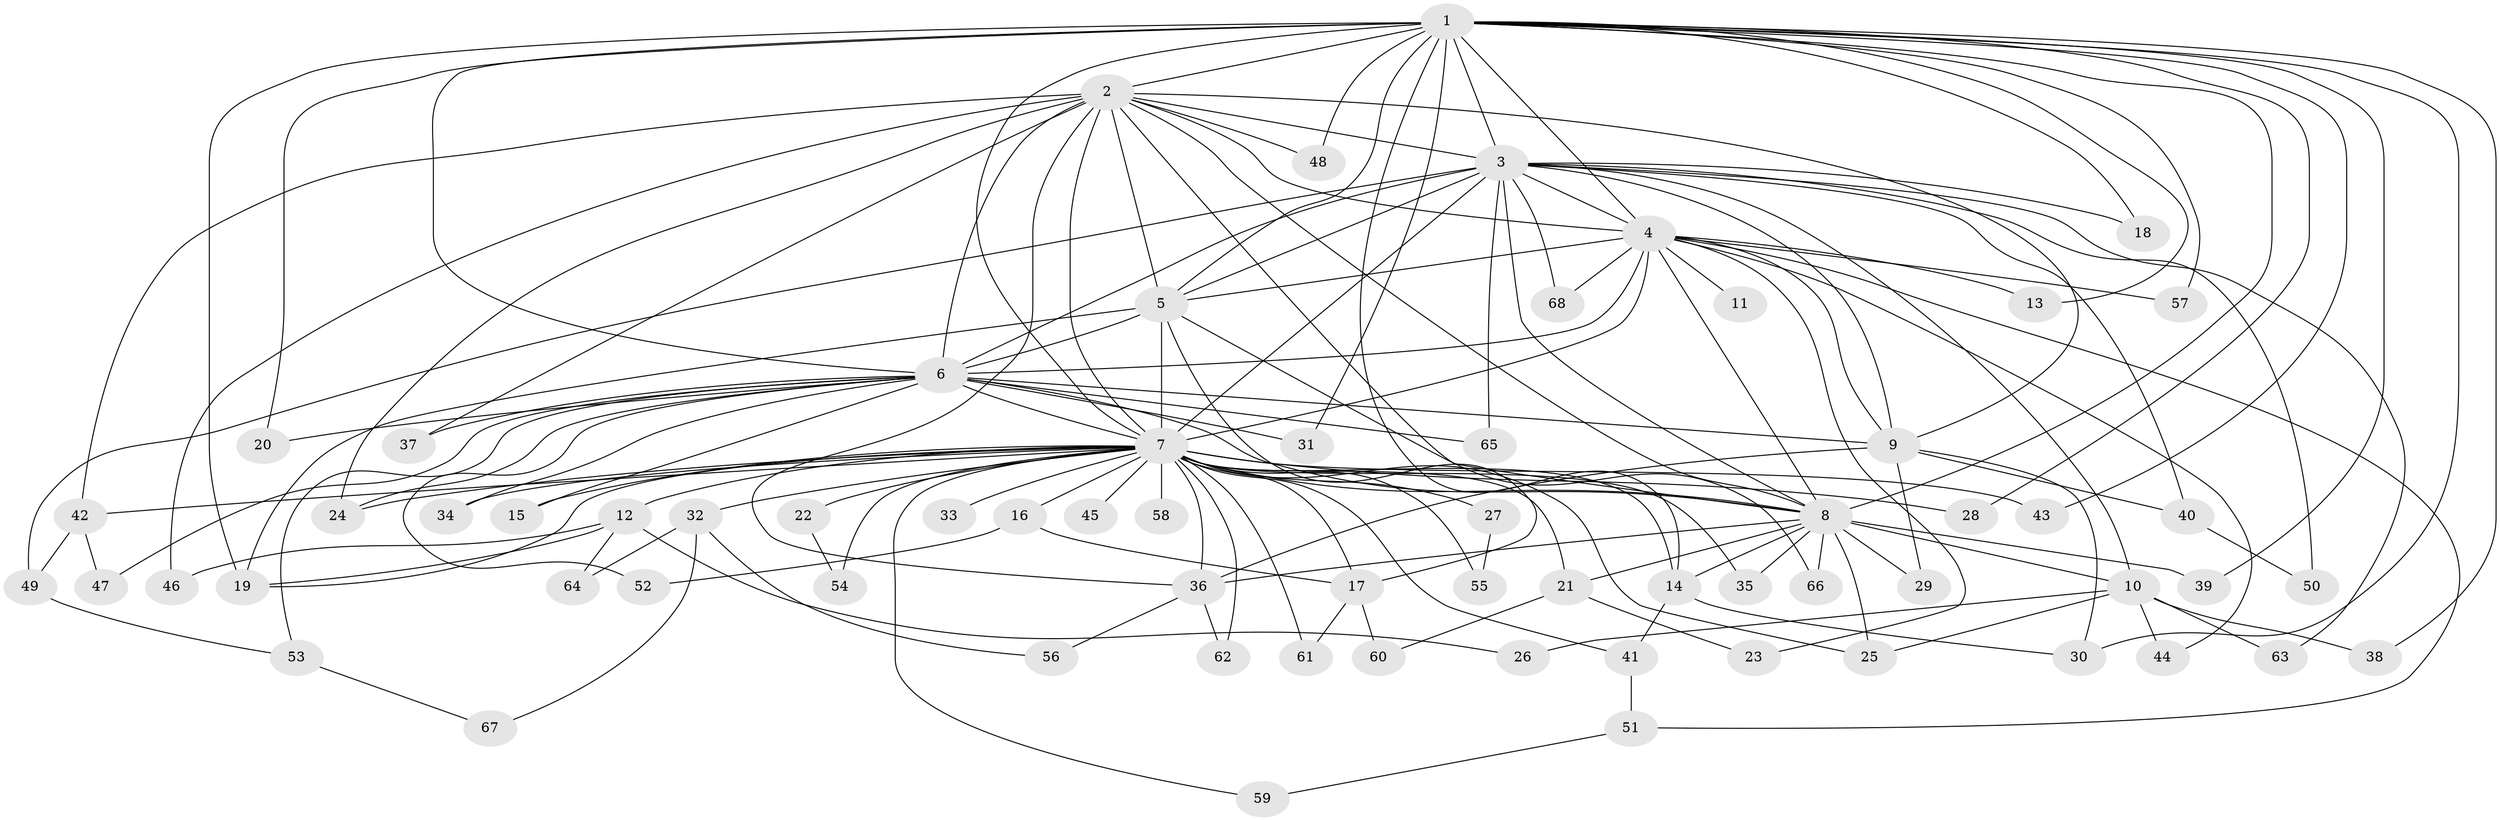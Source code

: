 // original degree distribution, {24: 0.008928571428571428, 15: 0.008928571428571428, 19: 0.017857142857142856, 21: 0.008928571428571428, 30: 0.008928571428571428, 39: 0.008928571428571428, 20: 0.008928571428571428, 13: 0.008928571428571428, 23: 0.008928571428571428, 7: 0.026785714285714284, 2: 0.5714285714285714, 6: 0.026785714285714284, 3: 0.20535714285714285, 4: 0.05357142857142857, 5: 0.026785714285714284}
// Generated by graph-tools (version 1.1) at 2025/49/03/04/25 22:49:19]
// undirected, 68 vertices, 150 edges
graph export_dot {
  node [color=gray90,style=filled];
  1;
  2;
  3;
  4;
  5;
  6;
  7;
  8;
  9;
  10;
  11;
  12;
  13;
  14;
  15;
  16;
  17;
  18;
  19;
  20;
  21;
  22;
  23;
  24;
  25;
  26;
  27;
  28;
  29;
  30;
  31;
  32;
  33;
  34;
  35;
  36;
  37;
  38;
  39;
  40;
  41;
  42;
  43;
  44;
  45;
  46;
  47;
  48;
  49;
  50;
  51;
  52;
  53;
  54;
  55;
  56;
  57;
  58;
  59;
  60;
  61;
  62;
  63;
  64;
  65;
  66;
  67;
  68;
  1 -- 2 [weight=4.0];
  1 -- 3 [weight=2.0];
  1 -- 4 [weight=1.0];
  1 -- 5 [weight=1.0];
  1 -- 6 [weight=2.0];
  1 -- 7 [weight=1.0];
  1 -- 8 [weight=1.0];
  1 -- 13 [weight=1.0];
  1 -- 14 [weight=1.0];
  1 -- 18 [weight=1.0];
  1 -- 19 [weight=1.0];
  1 -- 20 [weight=1.0];
  1 -- 28 [weight=1.0];
  1 -- 30 [weight=1.0];
  1 -- 31 [weight=1.0];
  1 -- 38 [weight=1.0];
  1 -- 39 [weight=1.0];
  1 -- 43 [weight=1.0];
  1 -- 48 [weight=1.0];
  1 -- 57 [weight=1.0];
  2 -- 3 [weight=3.0];
  2 -- 4 [weight=3.0];
  2 -- 5 [weight=3.0];
  2 -- 6 [weight=4.0];
  2 -- 7 [weight=6.0];
  2 -- 8 [weight=3.0];
  2 -- 9 [weight=1.0];
  2 -- 24 [weight=1.0];
  2 -- 36 [weight=1.0];
  2 -- 37 [weight=1.0];
  2 -- 42 [weight=1.0];
  2 -- 46 [weight=1.0];
  2 -- 48 [weight=1.0];
  2 -- 66 [weight=1.0];
  3 -- 4 [weight=1.0];
  3 -- 5 [weight=1.0];
  3 -- 6 [weight=2.0];
  3 -- 7 [weight=1.0];
  3 -- 8 [weight=1.0];
  3 -- 9 [weight=1.0];
  3 -- 10 [weight=1.0];
  3 -- 18 [weight=1.0];
  3 -- 40 [weight=1.0];
  3 -- 49 [weight=1.0];
  3 -- 50 [weight=1.0];
  3 -- 63 [weight=1.0];
  3 -- 65 [weight=1.0];
  3 -- 68 [weight=1.0];
  4 -- 5 [weight=1.0];
  4 -- 6 [weight=2.0];
  4 -- 7 [weight=3.0];
  4 -- 8 [weight=1.0];
  4 -- 9 [weight=1.0];
  4 -- 11 [weight=1.0];
  4 -- 13 [weight=1.0];
  4 -- 23 [weight=1.0];
  4 -- 44 [weight=1.0];
  4 -- 51 [weight=1.0];
  4 -- 57 [weight=1.0];
  4 -- 68 [weight=1.0];
  5 -- 6 [weight=2.0];
  5 -- 7 [weight=20.0];
  5 -- 8 [weight=1.0];
  5 -- 17 [weight=1.0];
  5 -- 19 [weight=1.0];
  6 -- 7 [weight=4.0];
  6 -- 8 [weight=2.0];
  6 -- 9 [weight=1.0];
  6 -- 15 [weight=1.0];
  6 -- 20 [weight=1.0];
  6 -- 24 [weight=1.0];
  6 -- 31 [weight=1.0];
  6 -- 34 [weight=1.0];
  6 -- 37 [weight=1.0];
  6 -- 47 [weight=1.0];
  6 -- 52 [weight=1.0];
  6 -- 53 [weight=1.0];
  6 -- 65 [weight=1.0];
  7 -- 8 [weight=2.0];
  7 -- 12 [weight=2.0];
  7 -- 14 [weight=1.0];
  7 -- 15 [weight=1.0];
  7 -- 16 [weight=1.0];
  7 -- 17 [weight=3.0];
  7 -- 19 [weight=2.0];
  7 -- 21 [weight=1.0];
  7 -- 22 [weight=3.0];
  7 -- 24 [weight=2.0];
  7 -- 25 [weight=1.0];
  7 -- 27 [weight=2.0];
  7 -- 28 [weight=1.0];
  7 -- 32 [weight=3.0];
  7 -- 33 [weight=1.0];
  7 -- 34 [weight=2.0];
  7 -- 35 [weight=1.0];
  7 -- 36 [weight=1.0];
  7 -- 41 [weight=1.0];
  7 -- 42 [weight=1.0];
  7 -- 43 [weight=1.0];
  7 -- 45 [weight=1.0];
  7 -- 54 [weight=1.0];
  7 -- 55 [weight=1.0];
  7 -- 58 [weight=3.0];
  7 -- 59 [weight=1.0];
  7 -- 61 [weight=1.0];
  7 -- 62 [weight=1.0];
  8 -- 10 [weight=1.0];
  8 -- 14 [weight=1.0];
  8 -- 21 [weight=1.0];
  8 -- 25 [weight=1.0];
  8 -- 29 [weight=1.0];
  8 -- 35 [weight=1.0];
  8 -- 36 [weight=1.0];
  8 -- 39 [weight=1.0];
  8 -- 66 [weight=1.0];
  9 -- 29 [weight=1.0];
  9 -- 30 [weight=1.0];
  9 -- 36 [weight=1.0];
  9 -- 40 [weight=1.0];
  10 -- 25 [weight=1.0];
  10 -- 26 [weight=1.0];
  10 -- 38 [weight=1.0];
  10 -- 44 [weight=1.0];
  10 -- 63 [weight=1.0];
  12 -- 19 [weight=1.0];
  12 -- 26 [weight=1.0];
  12 -- 46 [weight=1.0];
  12 -- 64 [weight=1.0];
  14 -- 30 [weight=1.0];
  14 -- 41 [weight=1.0];
  16 -- 17 [weight=1.0];
  16 -- 52 [weight=1.0];
  17 -- 60 [weight=1.0];
  17 -- 61 [weight=1.0];
  21 -- 23 [weight=1.0];
  21 -- 60 [weight=1.0];
  22 -- 54 [weight=1.0];
  27 -- 55 [weight=1.0];
  32 -- 56 [weight=1.0];
  32 -- 64 [weight=1.0];
  32 -- 67 [weight=1.0];
  36 -- 56 [weight=1.0];
  36 -- 62 [weight=1.0];
  40 -- 50 [weight=1.0];
  41 -- 51 [weight=1.0];
  42 -- 47 [weight=1.0];
  42 -- 49 [weight=1.0];
  49 -- 53 [weight=1.0];
  51 -- 59 [weight=1.0];
  53 -- 67 [weight=1.0];
}
